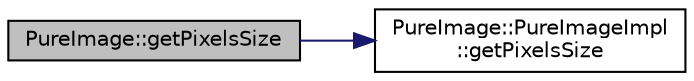 digraph "PureImage::getPixelsSize"
{
 // LATEX_PDF_SIZE
  edge [fontname="Helvetica",fontsize="10",labelfontname="Helvetica",labelfontsize="10"];
  node [fontname="Helvetica",fontsize="10",shape=record];
  rankdir="LR";
  Node1 [label="PureImage::getPixelsSize",height=0.2,width=0.4,color="black", fillcolor="grey75", style="filled", fontcolor="black",tooltip="Gets the size of the array of pixels."];
  Node1 -> Node2 [color="midnightblue",fontsize="10",style="solid",fontname="Helvetica"];
  Node2 [label="PureImage::PureImageImpl\l::getPixelsSize",height=0.2,width=0.4,color="black", fillcolor="white", style="filled",URL="$class_pure_image_1_1_pure_image_impl.html#a863b2b8d26b9d859fa1775f0b8dea50c",tooltip=" "];
}
